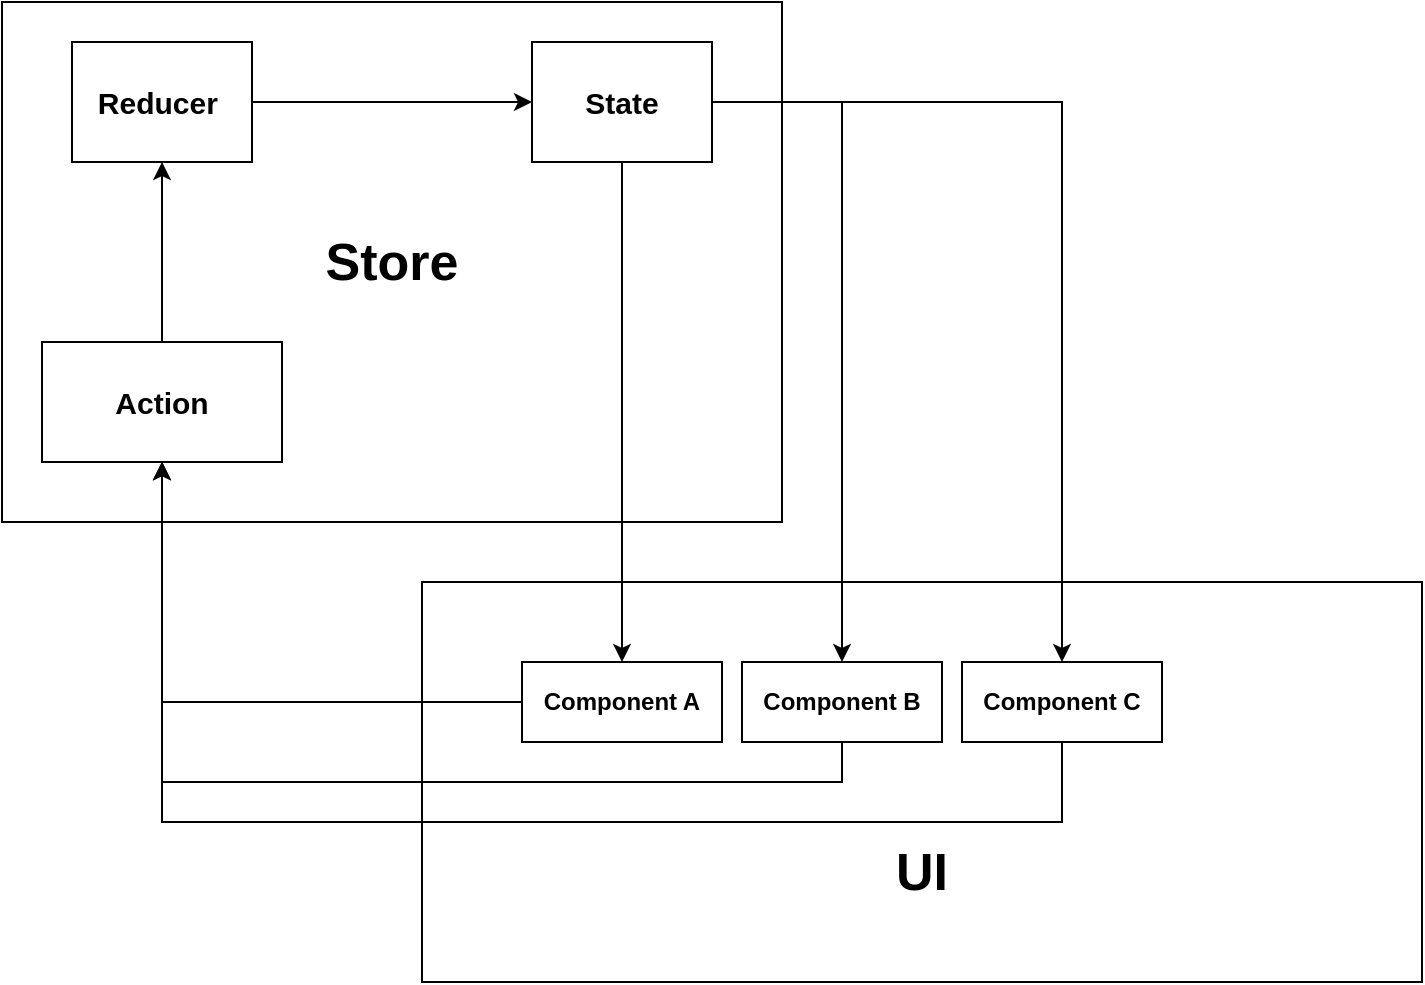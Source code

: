 <mxfile version="15.4.3" type="device"><diagram id="Zpa_MBnEOquM0olJgzA2" name="Page-1"><mxGraphModel dx="1184" dy="693" grid="1" gridSize="10" guides="1" tooltips="1" connect="1" arrows="1" fold="1" page="1" pageScale="1" pageWidth="827" pageHeight="1169" math="0" shadow="0"><root><mxCell id="0"/><mxCell id="1" parent="0"/><mxCell id="D6bTKGVFDzhCjsUYT8M9-28" value="" style="rounded=0;whiteSpace=wrap;html=1;fontSize=15;" vertex="1" parent="1"><mxGeometry x="280" y="520" width="500" height="200" as="geometry"/></mxCell><mxCell id="D6bTKGVFDzhCjsUYT8M9-5" value="" style="rounded=0;whiteSpace=wrap;html=1;fontSize=15;fontStyle=1" vertex="1" parent="1"><mxGeometry x="70" y="230" width="390" height="260" as="geometry"/></mxCell><mxCell id="D6bTKGVFDzhCjsUYT8M9-26" style="edgeStyle=orthogonalEdgeStyle;rounded=0;orthogonalLoop=1;jettySize=auto;html=1;fontSize=15;" edge="1" parent="1" source="D6bTKGVFDzhCjsUYT8M9-7" target="D6bTKGVFDzhCjsUYT8M9-9"><mxGeometry relative="1" as="geometry"/></mxCell><mxCell id="D6bTKGVFDzhCjsUYT8M9-7" value="&lt;span style=&quot;font-size: 15px;&quot;&gt;Reducer&amp;nbsp;&lt;/span&gt;" style="rounded=0;whiteSpace=wrap;html=1;fontSize=15;fontStyle=1" vertex="1" parent="1"><mxGeometry x="105" y="250" width="90" height="60" as="geometry"/></mxCell><mxCell id="D6bTKGVFDzhCjsUYT8M9-13" style="edgeStyle=orthogonalEdgeStyle;rounded=0;orthogonalLoop=1;jettySize=auto;html=1;fontSize=15;" edge="1" parent="1" source="D6bTKGVFDzhCjsUYT8M9-9" target="D6bTKGVFDzhCjsUYT8M9-20"><mxGeometry relative="1" as="geometry"><mxPoint x="500" y="540" as="targetPoint"/></mxGeometry></mxCell><mxCell id="D6bTKGVFDzhCjsUYT8M9-14" style="edgeStyle=orthogonalEdgeStyle;rounded=0;orthogonalLoop=1;jettySize=auto;html=1;fontSize=15;entryX=0.5;entryY=0;entryDx=0;entryDy=0;" edge="1" parent="1" source="D6bTKGVFDzhCjsUYT8M9-9" target="D6bTKGVFDzhCjsUYT8M9-21"><mxGeometry relative="1" as="geometry"><mxPoint x="610" y="540" as="targetPoint"/></mxGeometry></mxCell><mxCell id="D6bTKGVFDzhCjsUYT8M9-29" style="edgeStyle=orthogonalEdgeStyle;rounded=0;orthogonalLoop=1;jettySize=auto;html=1;fontSize=15;" edge="1" parent="1" source="D6bTKGVFDzhCjsUYT8M9-9" target="D6bTKGVFDzhCjsUYT8M9-19"><mxGeometry relative="1" as="geometry"/></mxCell><mxCell id="D6bTKGVFDzhCjsUYT8M9-9" value="&lt;span style=&quot;font-size: 15px;&quot;&gt;State&lt;/span&gt;" style="rounded=0;whiteSpace=wrap;html=1;fontSize=15;fontStyle=1" vertex="1" parent="1"><mxGeometry x="335" y="250" width="90" height="60" as="geometry"/></mxCell><mxCell id="D6bTKGVFDzhCjsUYT8M9-25" style="edgeStyle=orthogonalEdgeStyle;rounded=0;orthogonalLoop=1;jettySize=auto;html=1;entryX=0.5;entryY=1;entryDx=0;entryDy=0;fontSize=15;" edge="1" parent="1" source="D6bTKGVFDzhCjsUYT8M9-15" target="D6bTKGVFDzhCjsUYT8M9-7"><mxGeometry relative="1" as="geometry"/></mxCell><mxCell id="D6bTKGVFDzhCjsUYT8M9-15" value="&lt;font style=&quot;font-size: 15px&quot;&gt;&lt;b&gt;Action&lt;/b&gt;&lt;/font&gt;" style="rounded=0;whiteSpace=wrap;html=1;fontSize=15;" vertex="1" parent="1"><mxGeometry x="90" y="400" width="120" height="60" as="geometry"/></mxCell><mxCell id="D6bTKGVFDzhCjsUYT8M9-22" style="edgeStyle=orthogonalEdgeStyle;rounded=0;orthogonalLoop=1;jettySize=auto;html=1;entryX=0.5;entryY=1;entryDx=0;entryDy=0;fontSize=15;" edge="1" parent="1" source="D6bTKGVFDzhCjsUYT8M9-19" target="D6bTKGVFDzhCjsUYT8M9-15"><mxGeometry relative="1" as="geometry"/></mxCell><mxCell id="D6bTKGVFDzhCjsUYT8M9-19" value="&lt;span&gt;Component A&lt;/span&gt;" style="rounded=0;whiteSpace=wrap;html=1;fontStyle=1" vertex="1" parent="1"><mxGeometry x="330" y="560" width="100" height="40" as="geometry"/></mxCell><mxCell id="D6bTKGVFDzhCjsUYT8M9-23" style="edgeStyle=orthogonalEdgeStyle;rounded=0;orthogonalLoop=1;jettySize=auto;html=1;entryX=0.5;entryY=1;entryDx=0;entryDy=0;fontSize=15;" edge="1" parent="1" source="D6bTKGVFDzhCjsUYT8M9-20" target="D6bTKGVFDzhCjsUYT8M9-15"><mxGeometry relative="1" as="geometry"><Array as="points"><mxPoint x="490" y="620"/><mxPoint x="150" y="620"/></Array></mxGeometry></mxCell><mxCell id="D6bTKGVFDzhCjsUYT8M9-20" value="Component B" style="rounded=0;whiteSpace=wrap;html=1;fontStyle=1" vertex="1" parent="1"><mxGeometry x="440" y="560" width="100" height="40" as="geometry"/></mxCell><mxCell id="D6bTKGVFDzhCjsUYT8M9-24" style="edgeStyle=orthogonalEdgeStyle;rounded=0;orthogonalLoop=1;jettySize=auto;html=1;entryX=0.5;entryY=1;entryDx=0;entryDy=0;fontSize=15;" edge="1" parent="1" source="D6bTKGVFDzhCjsUYT8M9-21" target="D6bTKGVFDzhCjsUYT8M9-15"><mxGeometry relative="1" as="geometry"><Array as="points"><mxPoint x="600" y="640"/><mxPoint x="150" y="640"/></Array></mxGeometry></mxCell><mxCell id="D6bTKGVFDzhCjsUYT8M9-21" value="&lt;span&gt;Component C&lt;/span&gt;" style="rounded=0;whiteSpace=wrap;html=1;fontStyle=1" vertex="1" parent="1"><mxGeometry x="550" y="560" width="100" height="40" as="geometry"/></mxCell><mxCell id="D6bTKGVFDzhCjsUYT8M9-30" value="Store" style="text;html=1;strokeColor=none;fillColor=none;align=center;verticalAlign=middle;whiteSpace=wrap;rounded=0;fontSize=26;fontStyle=1" vertex="1" parent="1"><mxGeometry x="235" y="345" width="60" height="30" as="geometry"/></mxCell><mxCell id="D6bTKGVFDzhCjsUYT8M9-31" value="UI" style="text;html=1;strokeColor=none;fillColor=none;align=center;verticalAlign=middle;whiteSpace=wrap;rounded=0;fontSize=26;fontStyle=1" vertex="1" parent="1"><mxGeometry x="500" y="650" width="60" height="30" as="geometry"/></mxCell></root></mxGraphModel></diagram></mxfile>